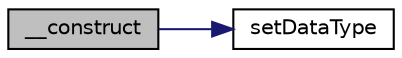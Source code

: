 digraph "__construct"
{
  edge [fontname="Helvetica",fontsize="10",labelfontname="Helvetica",labelfontsize="10"];
  node [fontname="Helvetica",fontsize="10",shape=record];
  rankdir="LR";
  Node0 [label="__construct",height=0.2,width=0.4,color="black", fillcolor="grey75", style="filled", fontcolor="black"];
  Node0 -> Node1 [color="midnightblue",fontsize="10",style="solid",fontname="Helvetica"];
  Node1 [label="setDataType",height=0.2,width=0.4,color="black", fillcolor="white", style="filled",URL="$class_p_h_p_excel___chart___data_series_values.html#ac17cfc4c1d48777633f40aa0f21dd47f"];
}
